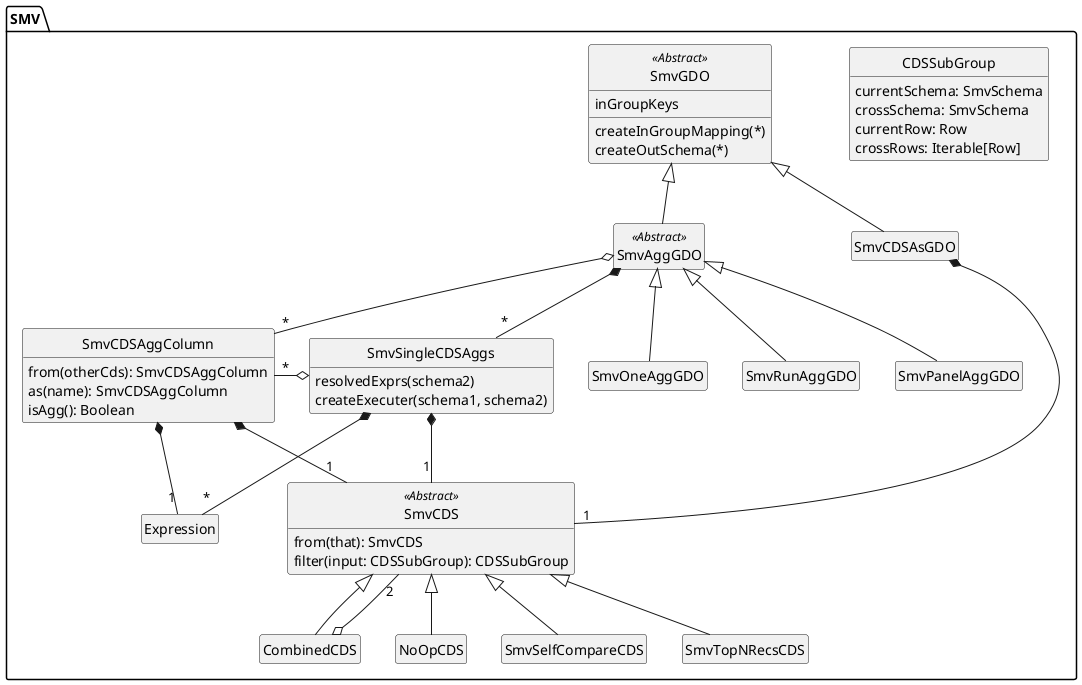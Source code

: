 @startuml
hide empty methods
hide empty fields
hide circle



package SMV {
  class CDSSubGroup {
    currentSchema: SmvSchema
    crossSchema: SmvSchema
    currentRow: Row
    crossRows: Iterable[Row]
  }
    
  class SmvCDS <<Abstract>> {
    from(that): SmvCDS
    filter(input: CDSSubGroup): CDSSubGroup
  }
  
  class CombinedCDS extends SmvCDS 
  class NoOpCDS extends SmvCDS
  
  CombinedCDS o-- "2" SmvCDS
  
  class SmvCDSAggColumn{
    from(otherCds): SmvCDSAggColumn
    as(name): SmvCDSAggColumn
    isAgg(): Boolean
  }
  
  SmvCDSAggColumn *-- "1" Expression
  SmvCDSAggColumn *-- "1" SmvCDS
  
  class SmvSelfCompareCDS extends SmvCDS
  class SmvTopNRecsCDS extends SmvCDS
  
  class SmvSingleCDSAggs{
    resolvedExprs(schema2)
    createExecuter(schema1, schema2)
  }
  
  SmvSingleCDSAggs o-L- "*" SmvCDSAggColumn
  SmvSingleCDSAggs *-- "*" Expression
  SmvSingleCDSAggs *-- "1" SmvCDS
  
  class SmvGDO <<Abstract>> {
    inGroupKeys
    createInGroupMapping(*)
    createOutSchema(*)
  }
  
  class SmvAggGDO <<Abstract>> extends SmvGDO {
  }
  
  SmvAggGDO o-- "*" SmvCDSAggColumn
  SmvAggGDO *-- "*" SmvSingleCDSAggs
  
  class SmvOneAggGDO extends SmvAggGDO
  class SmvRunAggGDO extends SmvAggGDO
  class SmvPanelAggGDO extends SmvAggGDO
  
  class SmvCDSAsGDO extends SmvGDO
  
  SmvCDSAsGDO *-- "1" SmvCDS
  
}

@enduml